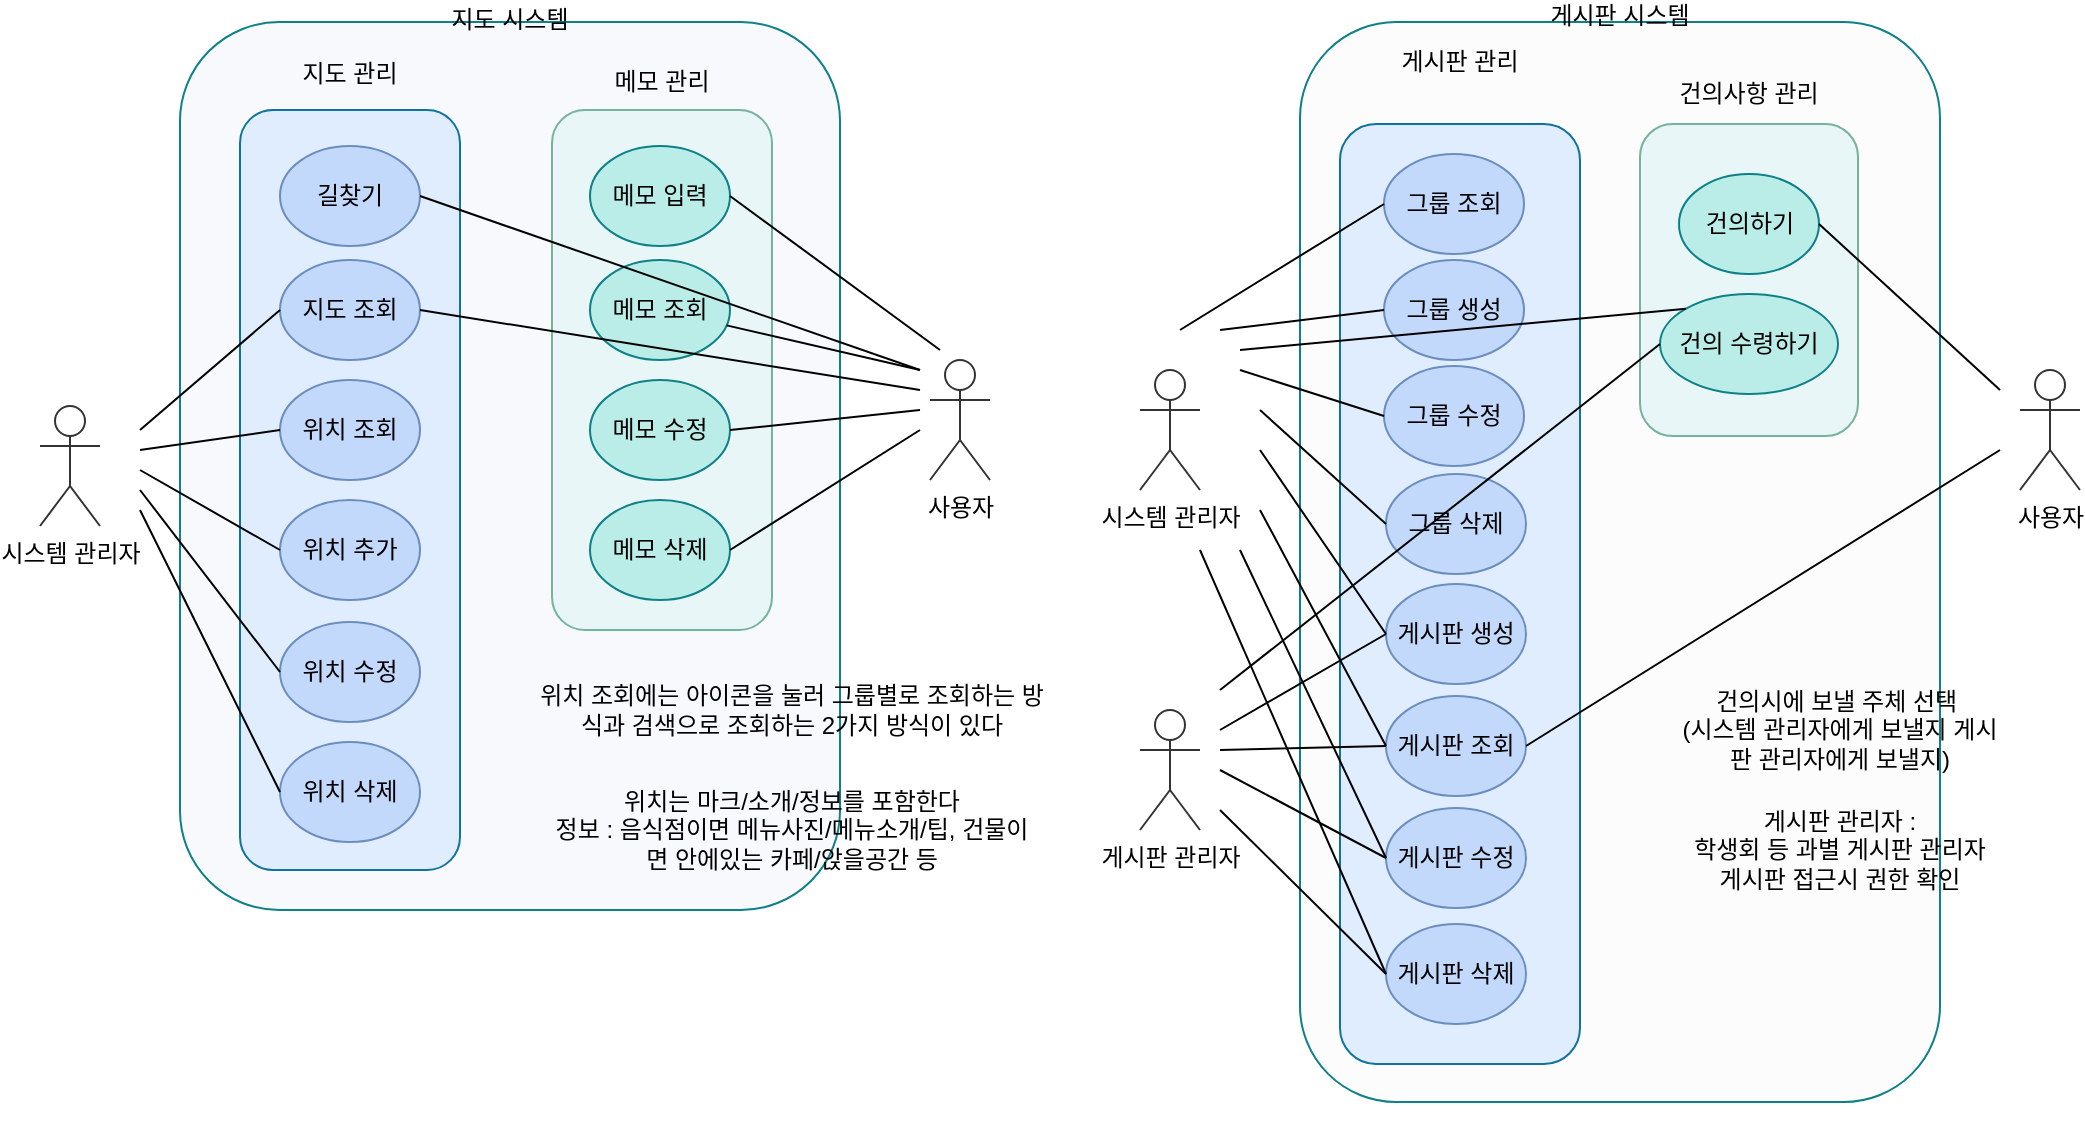 <mxfile version="14.5.0" type="github"><diagram id="os8BwO5idqNauNAGnZHe" name="Page-1"><mxGraphModel dx="1131" dy="605" grid="1" gridSize="10" guides="1" tooltips="1" connect="1" arrows="1" fold="1" page="1" pageScale="1" pageWidth="827" pageHeight="1169" math="0" shadow="0"><root><mxCell id="0"/><mxCell id="1" parent="0"/><mxCell id="9S0N9jBB2vzTJLr5Gff_-77" value="" style="group" vertex="1" connectable="0" parent="1"><mxGeometry x="50" y="16" width="506" height="444" as="geometry"/></mxCell><mxCell id="9S0N9jBB2vzTJLr5Gff_-24" value="지도 시스템&lt;br&gt;&lt;br&gt;&lt;br&gt;&lt;br&gt;&lt;br&gt;&lt;br&gt;&lt;br&gt;&lt;br&gt;&lt;br&gt;&lt;br&gt;&lt;br&gt;&lt;br&gt;&lt;br&gt;&lt;br&gt;&lt;br&gt;&lt;br&gt;&lt;br&gt;&lt;br&gt;&lt;br&gt;&lt;br&gt;&lt;br&gt;&lt;br&gt;&lt;br&gt;&lt;br&gt;&lt;br&gt;&lt;br&gt;&lt;br&gt;&lt;br&gt;&lt;br&gt;&lt;br&gt;&lt;br&gt;&lt;br&gt;" style="rounded=1;whiteSpace=wrap;html=1;strokeColor=#0e8088;fillColor=#F7F9FC;" vertex="1" parent="9S0N9jBB2vzTJLr5Gff_-77"><mxGeometry x="70" width="330" height="444" as="geometry"/></mxCell><mxCell id="9S0N9jBB2vzTJLr5Gff_-1" value="시스템 관리자" style="shape=umlActor;verticalLabelPosition=bottom;verticalAlign=top;html=1;outlineConnect=0;fillColor=none;strokeColor=#333333;" vertex="1" parent="9S0N9jBB2vzTJLr5Gff_-77"><mxGeometry y="192" width="30" height="60" as="geometry"/></mxCell><mxCell id="9S0N9jBB2vzTJLr5Gff_-3" value="사용자" style="shape=umlActor;verticalLabelPosition=bottom;verticalAlign=top;html=1;outlineConnect=0;fillColor=none;strokeColor=#333333;" vertex="1" parent="9S0N9jBB2vzTJLr5Gff_-77"><mxGeometry x="445" y="169" width="30" height="60" as="geometry"/></mxCell><mxCell id="9S0N9jBB2vzTJLr5Gff_-11" value="위치 조회에는 아이콘을 눌러 그룹별로 조회하는 방식과 검색으로 조회하는 2가지 방식이 있다" style="text;html=1;strokeColor=none;fillColor=none;align=center;verticalAlign=middle;whiteSpace=wrap;rounded=0;" vertex="1" parent="9S0N9jBB2vzTJLr5Gff_-77"><mxGeometry x="246" y="334" width="260" height="20" as="geometry"/></mxCell><mxCell id="9S0N9jBB2vzTJLr5Gff_-13" value="위치는 마크/소개/정보를 포함한다&lt;br&gt;정보 : 음식점이면 메뉴사진/메뉴소개/팁, 건물이면 안에있는 카페/앉을공간 등" style="text;html=1;strokeColor=none;fillColor=none;align=center;verticalAlign=middle;whiteSpace=wrap;rounded=0;" vertex="1" parent="9S0N9jBB2vzTJLr5Gff_-77"><mxGeometry x="256" y="394" width="240" height="20" as="geometry"/></mxCell><mxCell id="9S0N9jBB2vzTJLr5Gff_-61" value="" style="group" vertex="1" connectable="0" parent="9S0N9jBB2vzTJLr5Gff_-77"><mxGeometry x="100" y="44" width="110" height="380" as="geometry"/></mxCell><mxCell id="9S0N9jBB2vzTJLr5Gff_-19" value="지도 관리&lt;br&gt;&lt;br&gt;&lt;br&gt;&lt;br&gt;&lt;br&gt;&lt;br&gt;&lt;br&gt;&lt;br&gt;&lt;br&gt;&lt;br&gt;&lt;br&gt;&lt;br&gt;&lt;br&gt;&lt;br&gt;&lt;br&gt;&lt;br&gt;&lt;br&gt;&lt;br&gt;&lt;br&gt;&lt;br&gt;&lt;br&gt;&lt;br&gt;&lt;br&gt;&lt;br&gt;&lt;br&gt;&lt;br&gt;&lt;br&gt;&lt;br&gt;&lt;br&gt;&lt;br&gt;" style="rounded=1;whiteSpace=wrap;html=1;strokeColor=#10739e;fillColor=#E0EDFF;" vertex="1" parent="9S0N9jBB2vzTJLr5Gff_-61"><mxGeometry width="110" height="380" as="geometry"/></mxCell><mxCell id="9S0N9jBB2vzTJLr5Gff_-6" value="위치 추가" style="ellipse;whiteSpace=wrap;html=1;strokeColor=#6c8ebf;fillColor=#C2D9FC;" vertex="1" parent="9S0N9jBB2vzTJLr5Gff_-61"><mxGeometry x="20" y="195" width="70" height="50" as="geometry"/></mxCell><mxCell id="9S0N9jBB2vzTJLr5Gff_-7" value="위치 수정" style="ellipse;whiteSpace=wrap;html=1;strokeColor=#6c8ebf;fillColor=#C2D9FC;" vertex="1" parent="9S0N9jBB2vzTJLr5Gff_-61"><mxGeometry x="20" y="256" width="70" height="50" as="geometry"/></mxCell><mxCell id="9S0N9jBB2vzTJLr5Gff_-8" value="위치 삭제" style="ellipse;whiteSpace=wrap;html=1;strokeColor=#6c8ebf;fillColor=#C2D9FC;" vertex="1" parent="9S0N9jBB2vzTJLr5Gff_-61"><mxGeometry x="20" y="316" width="70" height="50" as="geometry"/></mxCell><mxCell id="9S0N9jBB2vzTJLr5Gff_-9" value="길찾기" style="ellipse;whiteSpace=wrap;html=1;strokeColor=#6c8ebf;fillColor=#C2D9FC;" vertex="1" parent="9S0N9jBB2vzTJLr5Gff_-61"><mxGeometry x="20" y="18" width="70" height="50" as="geometry"/></mxCell><mxCell id="9S0N9jBB2vzTJLr5Gff_-10" value="위치 조회" style="ellipse;whiteSpace=wrap;html=1;strokeColor=#6c8ebf;fillColor=#C2D9FC;" vertex="1" parent="9S0N9jBB2vzTJLr5Gff_-61"><mxGeometry x="20" y="135" width="70" height="50" as="geometry"/></mxCell><mxCell id="9S0N9jBB2vzTJLr5Gff_-12" value="지도 조회" style="ellipse;whiteSpace=wrap;html=1;strokeColor=#6c8ebf;fillColor=#C2D9FC;" vertex="1" parent="9S0N9jBB2vzTJLr5Gff_-61"><mxGeometry x="20" y="75" width="70" height="50" as="geometry"/></mxCell><mxCell id="9S0N9jBB2vzTJLr5Gff_-62" value="" style="group" vertex="1" connectable="0" parent="9S0N9jBB2vzTJLr5Gff_-77"><mxGeometry x="256" y="44" width="110" height="260" as="geometry"/></mxCell><mxCell id="9S0N9jBB2vzTJLr5Gff_-18" value="메모 관리&lt;br&gt;&lt;br&gt;&lt;br&gt;&lt;br&gt;&lt;br&gt;&lt;br&gt;&lt;br&gt;&lt;br&gt;&lt;br&gt;&lt;br&gt;&lt;br&gt;&lt;br&gt;&lt;br&gt;&lt;br&gt;&lt;br&gt;&lt;br&gt;&lt;br&gt;&lt;br&gt;&lt;br&gt;&lt;br&gt;&lt;br&gt;" style="rounded=1;whiteSpace=wrap;html=1;fillColor=#E8F6F7;strokeColor=#76B39D;" vertex="1" parent="9S0N9jBB2vzTJLr5Gff_-62"><mxGeometry width="110" height="260" as="geometry"/></mxCell><mxCell id="9S0N9jBB2vzTJLr5Gff_-14" value="메모 입력" style="ellipse;whiteSpace=wrap;html=1;strokeColor=#0e8088;fillColor=#BBEDE8;" vertex="1" parent="9S0N9jBB2vzTJLr5Gff_-62"><mxGeometry x="19" y="18" width="70" height="50" as="geometry"/></mxCell><mxCell id="9S0N9jBB2vzTJLr5Gff_-15" value="메모 조회" style="ellipse;whiteSpace=wrap;html=1;strokeColor=#0e8088;fillColor=#BBEDE8;" vertex="1" parent="9S0N9jBB2vzTJLr5Gff_-62"><mxGeometry x="19" y="75" width="70" height="50" as="geometry"/></mxCell><mxCell id="9S0N9jBB2vzTJLr5Gff_-16" value="메모 수정&lt;span style=&quot;color: rgba(0 , 0 , 0 , 0) ; font-family: monospace ; font-size: 0px&quot;&gt;%3CmxGraphModel%3E%3Croot%3E%3CmxCell%20id%3D%220%22%2F%3E%3CmxCell%20id%3D%221%22%20parent%3D%220%22%2F%3E%3CmxCell%20id%3D%222%22%20value%3D%22%EC%9C%84%EC%B9%98%20%EC%82%AD%EC%A0%9C%22%20style%3D%22ellipse%3BwhiteSpace%3Dwrap%3Bhtml%3D1%3B%22%20vertex%3D%221%22%20parent%3D%221%22%3E%3CmxGeometry%20x%3D%22190%22%20y%3D%22235%22%20width%3D%2270%22%20height%3D%2250%22%20as%3D%22geometry%22%2F%3E%3C%2FmxCell%3E%3C%2Froot%3E%3C%2FmxGraphModel%3E&lt;/span&gt;" style="ellipse;whiteSpace=wrap;html=1;strokeColor=#0e8088;fillColor=#BBEDE8;" vertex="1" parent="9S0N9jBB2vzTJLr5Gff_-62"><mxGeometry x="19" y="135" width="70" height="50" as="geometry"/></mxCell><mxCell id="9S0N9jBB2vzTJLr5Gff_-17" value="메모 삭제" style="ellipse;whiteSpace=wrap;html=1;strokeColor=#0e8088;fillColor=#BBEDE8;" vertex="1" parent="9S0N9jBB2vzTJLr5Gff_-62"><mxGeometry x="19" y="195" width="70" height="50" as="geometry"/></mxCell><mxCell id="9S0N9jBB2vzTJLr5Gff_-64" value="" style="endArrow=none;html=1;exitX=1;exitY=0.5;exitDx=0;exitDy=0;" edge="1" parent="9S0N9jBB2vzTJLr5Gff_-77" source="9S0N9jBB2vzTJLr5Gff_-14"><mxGeometry width="50" height="50" relative="1" as="geometry"><mxPoint x="260" y="304" as="sourcePoint"/><mxPoint x="450" y="164" as="targetPoint"/></mxGeometry></mxCell><mxCell id="9S0N9jBB2vzTJLr5Gff_-65" value="" style="endArrow=none;html=1;" edge="1" parent="9S0N9jBB2vzTJLr5Gff_-77" source="9S0N9jBB2vzTJLr5Gff_-15"><mxGeometry width="50" height="50" relative="1" as="geometry"><mxPoint x="355" y="97" as="sourcePoint"/><mxPoint x="440" y="174" as="targetPoint"/></mxGeometry></mxCell><mxCell id="9S0N9jBB2vzTJLr5Gff_-66" value="" style="endArrow=none;html=1;exitX=1;exitY=0.5;exitDx=0;exitDy=0;" edge="1" parent="9S0N9jBB2vzTJLr5Gff_-77" source="9S0N9jBB2vzTJLr5Gff_-16"><mxGeometry width="50" height="50" relative="1" as="geometry"><mxPoint x="365" y="107" as="sourcePoint"/><mxPoint x="440" y="194" as="targetPoint"/></mxGeometry></mxCell><mxCell id="9S0N9jBB2vzTJLr5Gff_-67" value="" style="endArrow=none;html=1;exitX=1;exitY=0.5;exitDx=0;exitDy=0;" edge="1" parent="9S0N9jBB2vzTJLr5Gff_-77" source="9S0N9jBB2vzTJLr5Gff_-17"><mxGeometry width="50" height="50" relative="1" as="geometry"><mxPoint x="375" y="117" as="sourcePoint"/><mxPoint x="440" y="204" as="targetPoint"/></mxGeometry></mxCell><mxCell id="9S0N9jBB2vzTJLr5Gff_-68" value="" style="endArrow=none;html=1;exitX=1;exitY=0.5;exitDx=0;exitDy=0;" edge="1" parent="9S0N9jBB2vzTJLr5Gff_-77" source="9S0N9jBB2vzTJLr5Gff_-9"><mxGeometry width="50" height="50" relative="1" as="geometry"><mxPoint x="385" y="127" as="sourcePoint"/><mxPoint x="440" y="174" as="targetPoint"/></mxGeometry></mxCell><mxCell id="9S0N9jBB2vzTJLr5Gff_-69" value="" style="endArrow=none;html=1;exitX=1;exitY=0.5;exitDx=0;exitDy=0;" edge="1" parent="9S0N9jBB2vzTJLr5Gff_-77" source="9S0N9jBB2vzTJLr5Gff_-12"><mxGeometry width="50" height="50" relative="1" as="geometry"><mxPoint x="395" y="137" as="sourcePoint"/><mxPoint x="440" y="184" as="targetPoint"/></mxGeometry></mxCell><mxCell id="9S0N9jBB2vzTJLr5Gff_-70" value="" style="endArrow=none;html=1;entryX=0;entryY=0.5;entryDx=0;entryDy=0;" edge="1" parent="9S0N9jBB2vzTJLr5Gff_-77" target="9S0N9jBB2vzTJLr5Gff_-10"><mxGeometry width="50" height="50" relative="1" as="geometry"><mxPoint x="50" y="214" as="sourcePoint"/><mxPoint x="490" y="234" as="targetPoint"/></mxGeometry></mxCell><mxCell id="9S0N9jBB2vzTJLr5Gff_-72" value="" style="endArrow=none;html=1;entryX=0;entryY=0.5;entryDx=0;entryDy=0;" edge="1" parent="9S0N9jBB2vzTJLr5Gff_-77" target="9S0N9jBB2vzTJLr5Gff_-6"><mxGeometry width="50" height="50" relative="1" as="geometry"><mxPoint x="50" y="224" as="sourcePoint"/><mxPoint x="130.0" y="214" as="targetPoint"/></mxGeometry></mxCell><mxCell id="9S0N9jBB2vzTJLr5Gff_-73" value="" style="endArrow=none;html=1;entryX=0;entryY=0.5;entryDx=0;entryDy=0;" edge="1" parent="9S0N9jBB2vzTJLr5Gff_-77" target="9S0N9jBB2vzTJLr5Gff_-7"><mxGeometry width="50" height="50" relative="1" as="geometry"><mxPoint x="50" y="234" as="sourcePoint"/><mxPoint x="140.0" y="224" as="targetPoint"/></mxGeometry></mxCell><mxCell id="9S0N9jBB2vzTJLr5Gff_-74" value="" style="endArrow=none;html=1;entryX=0;entryY=0.5;entryDx=0;entryDy=0;" edge="1" parent="9S0N9jBB2vzTJLr5Gff_-77" target="9S0N9jBB2vzTJLr5Gff_-8"><mxGeometry width="50" height="50" relative="1" as="geometry"><mxPoint x="50" y="244" as="sourcePoint"/><mxPoint x="150.0" y="234" as="targetPoint"/></mxGeometry></mxCell><mxCell id="9S0N9jBB2vzTJLr5Gff_-75" value="" style="endArrow=none;html=1;entryX=0;entryY=0.5;entryDx=0;entryDy=0;" edge="1" parent="9S0N9jBB2vzTJLr5Gff_-77" target="9S0N9jBB2vzTJLr5Gff_-12"><mxGeometry width="50" height="50" relative="1" as="geometry"><mxPoint x="50" y="204" as="sourcePoint"/><mxPoint x="160.0" y="244" as="targetPoint"/></mxGeometry></mxCell><mxCell id="9S0N9jBB2vzTJLr5Gff_-153" value="" style="group" vertex="1" connectable="0" parent="1"><mxGeometry x="600" y="16" width="470" height="540" as="geometry"/></mxCell><mxCell id="9S0N9jBB2vzTJLr5Gff_-25" value="게시판 시스템&lt;br&gt;&lt;br&gt;&lt;br&gt;&lt;br&gt;&lt;br&gt;&lt;br&gt;&lt;br&gt;&lt;br&gt;&lt;br&gt;&lt;br&gt;&lt;br&gt;&lt;br&gt;&lt;br&gt;&lt;br&gt;&lt;br&gt;&lt;br&gt;&lt;br&gt;&lt;br&gt;&lt;br&gt;&lt;br&gt;&lt;br&gt;&lt;br&gt;&lt;br&gt;&lt;br&gt;&lt;br&gt;&lt;br&gt;&lt;br&gt;&lt;br&gt;&lt;br&gt;&lt;br&gt;&lt;br&gt;&lt;br&gt;&lt;br&gt;&lt;br&gt;&lt;br&gt;&lt;br&gt;&lt;br&gt;&lt;br&gt;&lt;br&gt;" style="rounded=1;whiteSpace=wrap;html=1;strokeColor=#0E8088;fillColor=#FCFCFC;" vertex="1" parent="9S0N9jBB2vzTJLr5Gff_-153"><mxGeometry x="80" width="320" height="540" as="geometry"/></mxCell><mxCell id="9S0N9jBB2vzTJLr5Gff_-37" value="건의시에 보낼 주체 선택&amp;nbsp;&lt;br&gt;(시스템 관리자에게 보낼지 게시판 관리자에게 보낼지)" style="text;html=1;strokeColor=none;fillColor=none;align=center;verticalAlign=middle;whiteSpace=wrap;rounded=0;" vertex="1" parent="9S0N9jBB2vzTJLr5Gff_-153"><mxGeometry x="270" y="344" width="160" height="20" as="geometry"/></mxCell><mxCell id="9S0N9jBB2vzTJLr5Gff_-41" value="시스템 관리자" style="shape=umlActor;verticalLabelPosition=bottom;verticalAlign=top;html=1;outlineConnect=0;strokeColor=#333333;fillColor=none;" vertex="1" parent="9S0N9jBB2vzTJLr5Gff_-153"><mxGeometry y="174" width="30" height="60" as="geometry"/></mxCell><mxCell id="9S0N9jBB2vzTJLr5Gff_-42" value="게시판 관리자" style="shape=umlActor;verticalLabelPosition=bottom;verticalAlign=top;html=1;outlineConnect=0;strokeColor=#333333;fillColor=none;" vertex="1" parent="9S0N9jBB2vzTJLr5Gff_-153"><mxGeometry y="344" width="30" height="60" as="geometry"/></mxCell><mxCell id="9S0N9jBB2vzTJLr5Gff_-43" value="게시판 관리자 : &lt;br&gt;학생회 등 과별 게시판 관리자&lt;br&gt;게시판 접근시 권한 확인" style="text;html=1;strokeColor=none;fillColor=none;align=center;verticalAlign=middle;whiteSpace=wrap;rounded=0;" vertex="1" parent="9S0N9jBB2vzTJLr5Gff_-153"><mxGeometry x="270" y="404" width="160" height="20" as="geometry"/></mxCell><mxCell id="9S0N9jBB2vzTJLr5Gff_-109" value="사용자" style="shape=umlActor;verticalLabelPosition=bottom;verticalAlign=top;html=1;outlineConnect=0;strokeColor=#333333;fillColor=none;" vertex="1" parent="9S0N9jBB2vzTJLr5Gff_-153"><mxGeometry x="440" y="174" width="30" height="60" as="geometry"/></mxCell><mxCell id="9S0N9jBB2vzTJLr5Gff_-128" value="" style="group" vertex="1" connectable="0" parent="9S0N9jBB2vzTJLr5Gff_-153"><mxGeometry x="100" y="51" width="120" height="470" as="geometry"/></mxCell><mxCell id="9S0N9jBB2vzTJLr5Gff_-120" value="게시판 관리&lt;br&gt;&lt;br&gt;&lt;br&gt;&lt;br&gt;&lt;br&gt;&lt;br&gt;&lt;br&gt;&lt;br&gt;&lt;br&gt;&lt;br&gt;&lt;br&gt;&lt;br&gt;&lt;br&gt;&lt;br&gt;&lt;br&gt;&lt;br&gt;&lt;br&gt;&lt;br&gt;&lt;br&gt;&lt;br&gt;&lt;br&gt;&lt;br&gt;&lt;br&gt;&lt;br&gt;&lt;br&gt;&lt;br&gt;&lt;br&gt;&lt;br&gt;&lt;br&gt;&lt;br&gt;&lt;br&gt;&lt;br&gt;&lt;br&gt;&lt;br&gt;&lt;br&gt;&lt;br&gt;&lt;br&gt;&lt;br&gt;" style="rounded=1;whiteSpace=wrap;html=1;strokeColor=#10739e;fillColor=#E0EDFF;" vertex="1" parent="9S0N9jBB2vzTJLr5Gff_-128"><mxGeometry width="120" height="470" as="geometry"/></mxCell><mxCell id="9S0N9jBB2vzTJLr5Gff_-26" value="그룹 생성" style="ellipse;whiteSpace=wrap;html=1;fillColor=#C2D9FC;strokeColor=#6C8EBF;" vertex="1" parent="9S0N9jBB2vzTJLr5Gff_-128"><mxGeometry x="22" y="68" width="70" height="50" as="geometry"/></mxCell><mxCell id="9S0N9jBB2vzTJLr5Gff_-27" value="그룹 수정" style="ellipse;whiteSpace=wrap;html=1;fillColor=#C2D9FC;strokeColor=#6C8EBF;" vertex="1" parent="9S0N9jBB2vzTJLr5Gff_-128"><mxGeometry x="22" y="121" width="70" height="50" as="geometry"/></mxCell><mxCell id="9S0N9jBB2vzTJLr5Gff_-32" value="그룹 조회&lt;span style=&quot;color: rgba(0 , 0 , 0 , 0) ; font-family: monospace ; font-size: 0px&quot;&gt;%3CmxGraphModel%3E%3Croot%3E%3CmxCell%20id%3D%220%22%2F%3E%3CmxCell%20id%3D%221%22%20parent%3D%220%22%2F%3E%3CmxCell%20id%3D%222%22%20value%3D%22%EA%B7%B8%EB%A3%B9%20%EC%83%9D%EC%84%B1%22%20style%3D%22ellipse%3BwhiteSpace%3Dwrap%3Bhtml%3D1%3BfillColor%3D%23b1ddf0%3BstrokeColor%3D%2310739e%3B%22%20vertex%3D%221%22%20parent%3D%221%22%3E%3CmxGeometry%20x%3D%22220%22%20y%3D%22510%22%20width%3D%2270%22%20height%3D%2250%22%20as%3D%22geometry%22%2F%3E%3C%2FmxCell%3E%3C%2Froot%3E%3C%2FmxGraphModel%3E&lt;/span&gt;" style="ellipse;whiteSpace=wrap;html=1;fillColor=#C2D9FC;strokeColor=#6C8EBF;" vertex="1" parent="9S0N9jBB2vzTJLr5Gff_-128"><mxGeometry x="22" y="15" width="70" height="50" as="geometry"/></mxCell><mxCell id="9S0N9jBB2vzTJLr5Gff_-33" value="게시판 조회" style="ellipse;whiteSpace=wrap;html=1;fillColor=#C2D9FC;strokeColor=#6C8EBF;" vertex="1" parent="9S0N9jBB2vzTJLr5Gff_-128"><mxGeometry x="23" y="286" width="70" height="50" as="geometry"/></mxCell><mxCell id="9S0N9jBB2vzTJLr5Gff_-29" value="게시판 생성" style="ellipse;whiteSpace=wrap;html=1;fillColor=#C2D9FC;strokeColor=#6C8EBF;" vertex="1" parent="9S0N9jBB2vzTJLr5Gff_-128"><mxGeometry x="23" y="230" width="70" height="50" as="geometry"/></mxCell><mxCell id="9S0N9jBB2vzTJLr5Gff_-30" value="게시판 수정" style="ellipse;whiteSpace=wrap;html=1;fillColor=#C2D9FC;strokeColor=#6C8EBF;" vertex="1" parent="9S0N9jBB2vzTJLr5Gff_-128"><mxGeometry x="23" y="342" width="70" height="50" as="geometry"/></mxCell><mxCell id="9S0N9jBB2vzTJLr5Gff_-31" value="게시판 삭제" style="ellipse;whiteSpace=wrap;html=1;fillColor=#C2D9FC;strokeColor=#6C8EBF;" vertex="1" parent="9S0N9jBB2vzTJLr5Gff_-128"><mxGeometry x="23" y="400" width="70" height="50" as="geometry"/></mxCell><mxCell id="9S0N9jBB2vzTJLr5Gff_-28" value="그룹 삭제" style="ellipse;whiteSpace=wrap;html=1;fillColor=#C2D9FC;strokeColor=#6C8EBF;" vertex="1" parent="9S0N9jBB2vzTJLr5Gff_-128"><mxGeometry x="23" y="175" width="70" height="50" as="geometry"/></mxCell><mxCell id="9S0N9jBB2vzTJLr5Gff_-129" value="" style="group" vertex="1" connectable="0" parent="9S0N9jBB2vzTJLr5Gff_-153"><mxGeometry x="250" y="51" width="109" height="156" as="geometry"/></mxCell><mxCell id="9S0N9jBB2vzTJLr5Gff_-110" value="건의사항 관리&lt;br&gt;&lt;br&gt;&lt;br&gt;&lt;br&gt;&lt;br&gt;&lt;br&gt;&lt;br&gt;&lt;br&gt;&lt;br&gt;&lt;br&gt;&lt;br&gt;&lt;br&gt;&lt;br&gt;&lt;br&gt;" style="rounded=1;whiteSpace=wrap;html=1;fillColor=#E8F6F7;strokeColor=#76B39D;" vertex="1" parent="9S0N9jBB2vzTJLr5Gff_-129"><mxGeometry width="109" height="156" as="geometry"/></mxCell><mxCell id="9S0N9jBB2vzTJLr5Gff_-38" value="건의하기" style="ellipse;whiteSpace=wrap;html=1;fillColor=#BBEDE8;strokeColor=#0E8088;" vertex="1" parent="9S0N9jBB2vzTJLr5Gff_-129"><mxGeometry x="19.5" y="25" width="70" height="50" as="geometry"/></mxCell><mxCell id="9S0N9jBB2vzTJLr5Gff_-39" value="건의 수령하기" style="ellipse;whiteSpace=wrap;html=1;fillColor=#BBEDE8;strokeColor=#0E8088;" vertex="1" parent="9S0N9jBB2vzTJLr5Gff_-129"><mxGeometry x="10" y="85" width="89" height="50" as="geometry"/></mxCell><mxCell id="9S0N9jBB2vzTJLr5Gff_-135" value="" style="endArrow=none;html=1;exitX=0;exitY=0.5;exitDx=0;exitDy=0;" edge="1" parent="9S0N9jBB2vzTJLr5Gff_-153" source="9S0N9jBB2vzTJLr5Gff_-32"><mxGeometry width="50" height="50" relative="1" as="geometry"><mxPoint x="-10" y="194" as="sourcePoint"/><mxPoint x="20" y="154" as="targetPoint"/></mxGeometry></mxCell><mxCell id="9S0N9jBB2vzTJLr5Gff_-136" value="" style="endArrow=none;html=1;exitX=0;exitY=0.5;exitDx=0;exitDy=0;" edge="1" parent="9S0N9jBB2vzTJLr5Gff_-153" source="9S0N9jBB2vzTJLr5Gff_-26"><mxGeometry width="50" height="50" relative="1" as="geometry"><mxPoint x="132" y="101" as="sourcePoint"/><mxPoint x="40" y="154" as="targetPoint"/></mxGeometry></mxCell><mxCell id="9S0N9jBB2vzTJLr5Gff_-137" value="" style="endArrow=none;html=1;exitX=0;exitY=0.5;exitDx=0;exitDy=0;" edge="1" parent="9S0N9jBB2vzTJLr5Gff_-153" source="9S0N9jBB2vzTJLr5Gff_-27"><mxGeometry width="50" height="50" relative="1" as="geometry"><mxPoint x="142" y="111" as="sourcePoint"/><mxPoint x="50" y="174" as="targetPoint"/></mxGeometry></mxCell><mxCell id="9S0N9jBB2vzTJLr5Gff_-138" value="" style="endArrow=none;html=1;exitX=0;exitY=0.5;exitDx=0;exitDy=0;" edge="1" parent="9S0N9jBB2vzTJLr5Gff_-153" source="9S0N9jBB2vzTJLr5Gff_-28"><mxGeometry width="50" height="50" relative="1" as="geometry"><mxPoint x="152" y="121" as="sourcePoint"/><mxPoint x="60" y="194" as="targetPoint"/></mxGeometry></mxCell><mxCell id="9S0N9jBB2vzTJLr5Gff_-139" value="" style="endArrow=none;html=1;exitX=0;exitY=0.5;exitDx=0;exitDy=0;" edge="1" parent="9S0N9jBB2vzTJLr5Gff_-153" source="9S0N9jBB2vzTJLr5Gff_-29"><mxGeometry width="50" height="50" relative="1" as="geometry"><mxPoint x="162" y="131" as="sourcePoint"/><mxPoint x="60" y="214" as="targetPoint"/></mxGeometry></mxCell><mxCell id="9S0N9jBB2vzTJLr5Gff_-140" value="" style="endArrow=none;html=1;exitX=0;exitY=0.5;exitDx=0;exitDy=0;" edge="1" parent="9S0N9jBB2vzTJLr5Gff_-153" source="9S0N9jBB2vzTJLr5Gff_-33"><mxGeometry width="50" height="50" relative="1" as="geometry"><mxPoint x="172" y="141" as="sourcePoint"/><mxPoint x="60" y="244" as="targetPoint"/></mxGeometry></mxCell><mxCell id="9S0N9jBB2vzTJLr5Gff_-141" value="" style="endArrow=none;html=1;exitX=0;exitY=0.5;exitDx=0;exitDy=0;" edge="1" parent="9S0N9jBB2vzTJLr5Gff_-153" source="9S0N9jBB2vzTJLr5Gff_-30"><mxGeometry width="50" height="50" relative="1" as="geometry"><mxPoint x="182" y="151" as="sourcePoint"/><mxPoint x="50" y="264" as="targetPoint"/></mxGeometry></mxCell><mxCell id="9S0N9jBB2vzTJLr5Gff_-143" value="" style="endArrow=none;html=1;exitX=0;exitY=0.5;exitDx=0;exitDy=0;" edge="1" parent="9S0N9jBB2vzTJLr5Gff_-153" source="9S0N9jBB2vzTJLr5Gff_-31"><mxGeometry width="50" height="50" relative="1" as="geometry"><mxPoint x="192" y="161" as="sourcePoint"/><mxPoint x="30" y="264" as="targetPoint"/></mxGeometry></mxCell><mxCell id="9S0N9jBB2vzTJLr5Gff_-144" value="" style="endArrow=none;html=1;exitX=0;exitY=0.5;exitDx=0;exitDy=0;" edge="1" parent="9S0N9jBB2vzTJLr5Gff_-153" source="9S0N9jBB2vzTJLr5Gff_-29"><mxGeometry width="50" height="50" relative="1" as="geometry"><mxPoint x="202" y="171" as="sourcePoint"/><mxPoint x="40" y="354" as="targetPoint"/></mxGeometry></mxCell><mxCell id="9S0N9jBB2vzTJLr5Gff_-145" value="" style="endArrow=none;html=1;exitX=0;exitY=0.5;exitDx=0;exitDy=0;" edge="1" parent="9S0N9jBB2vzTJLr5Gff_-153" source="9S0N9jBB2vzTJLr5Gff_-33"><mxGeometry width="50" height="50" relative="1" as="geometry"><mxPoint x="212" y="181" as="sourcePoint"/><mxPoint x="40" y="364" as="targetPoint"/></mxGeometry></mxCell><mxCell id="9S0N9jBB2vzTJLr5Gff_-146" value="" style="endArrow=none;html=1;exitX=0;exitY=0.5;exitDx=0;exitDy=0;" edge="1" parent="9S0N9jBB2vzTJLr5Gff_-153" source="9S0N9jBB2vzTJLr5Gff_-30"><mxGeometry width="50" height="50" relative="1" as="geometry"><mxPoint x="222" y="191" as="sourcePoint"/><mxPoint x="40" y="374" as="targetPoint"/></mxGeometry></mxCell><mxCell id="9S0N9jBB2vzTJLr5Gff_-147" value="" style="endArrow=none;html=1;exitX=0;exitY=0.5;exitDx=0;exitDy=0;" edge="1" parent="9S0N9jBB2vzTJLr5Gff_-153" source="9S0N9jBB2vzTJLr5Gff_-31"><mxGeometry width="50" height="50" relative="1" as="geometry"><mxPoint x="232" y="201" as="sourcePoint"/><mxPoint x="40" y="394" as="targetPoint"/></mxGeometry></mxCell><mxCell id="9S0N9jBB2vzTJLr5Gff_-148" value="" style="endArrow=none;html=1;entryX=1;entryY=0.5;entryDx=0;entryDy=0;" edge="1" parent="9S0N9jBB2vzTJLr5Gff_-153" target="9S0N9jBB2vzTJLr5Gff_-38"><mxGeometry width="50" height="50" relative="1" as="geometry"><mxPoint x="430" y="184" as="sourcePoint"/><mxPoint x="160" y="224.0" as="targetPoint"/></mxGeometry></mxCell><mxCell id="9S0N9jBB2vzTJLr5Gff_-149" value="" style="endArrow=none;html=1;entryX=1;entryY=0.5;entryDx=0;entryDy=0;" edge="1" parent="9S0N9jBB2vzTJLr5Gff_-153" target="9S0N9jBB2vzTJLr5Gff_-33"><mxGeometry width="50" height="50" relative="1" as="geometry"><mxPoint x="430" y="214" as="sourcePoint"/><mxPoint x="170" y="234.0" as="targetPoint"/></mxGeometry></mxCell><mxCell id="9S0N9jBB2vzTJLr5Gff_-150" value="" style="endArrow=none;html=1;exitX=0;exitY=0;exitDx=0;exitDy=0;" edge="1" parent="9S0N9jBB2vzTJLr5Gff_-153" source="9S0N9jBB2vzTJLr5Gff_-39"><mxGeometry width="50" height="50" relative="1" as="geometry"><mxPoint x="262" y="231" as="sourcePoint"/><mxPoint x="50" y="164" as="targetPoint"/></mxGeometry></mxCell><mxCell id="9S0N9jBB2vzTJLr5Gff_-151" value="" style="endArrow=none;html=1;exitX=0;exitY=0.5;exitDx=0;exitDy=0;" edge="1" parent="9S0N9jBB2vzTJLr5Gff_-153" source="9S0N9jBB2vzTJLr5Gff_-39"><mxGeometry width="50" height="50" relative="1" as="geometry"><mxPoint x="272" y="241" as="sourcePoint"/><mxPoint x="40" y="334" as="targetPoint"/></mxGeometry></mxCell></root></mxGraphModel></diagram></mxfile>
